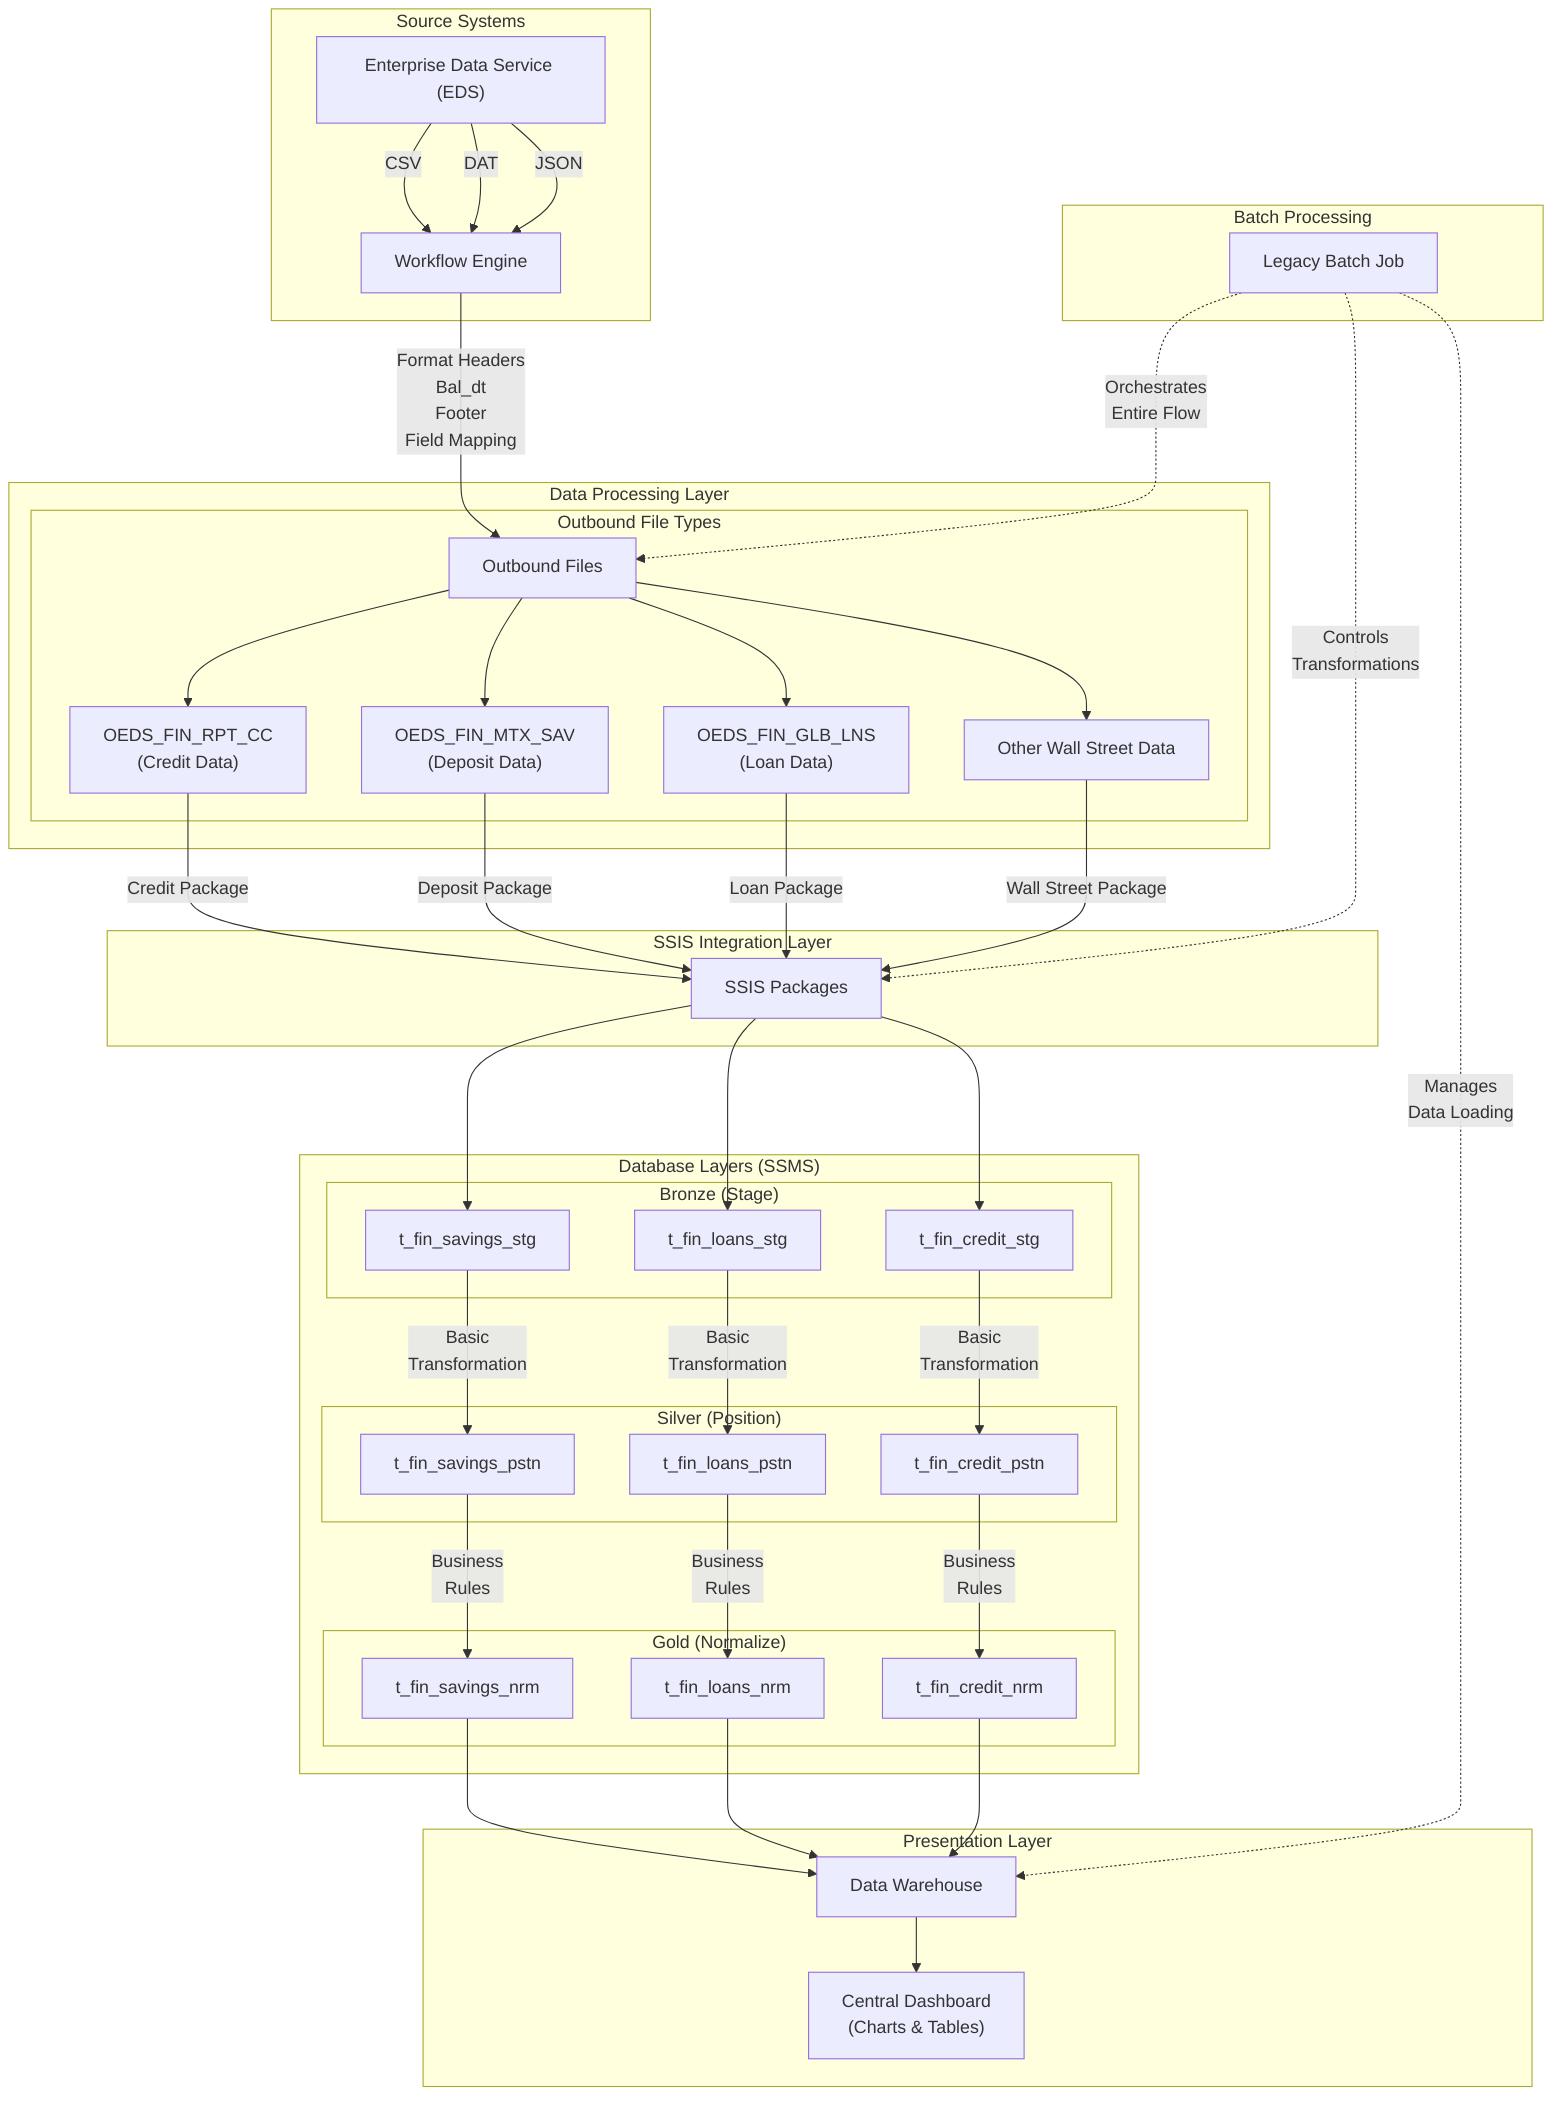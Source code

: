 flowchart TB
    subgraph "Source Systems"
        EDS["Enterprise Data Service (EDS)"]
        EDS --> |CSV| WF["Workflow Engine"]
        EDS --> |DAT| WF
        EDS --> |JSON| WF
    end

    subgraph "Data Processing Layer"
        WF --> |Format Headers\nBal_dt\nFooter\nField Mapping| OF["Outbound Files"]

        subgraph "Outbound File Types"
            OF --> CRED["OEDS_FIN_RPT_CC\n(Credit Data)"]
            OF --> DEP["OEDS_FIN_MTX_SAV\n(Deposit Data)"]
            OF --> LOAN["OEDS_FIN_GLB_LNS\n(Loan Data)"]
            OF --> WSD["Other Wall Street Data"]
        end
    end

    subgraph "SSIS Integration Layer"
        SSIS["SSIS Packages"]
        CRED --> |Credit Package| SSIS
        DEP --> |Deposit Package| SSIS
        LOAN --> |Loan Package| SSIS
        WSD --> |Wall Street Package| SSIS
    end

    subgraph "Database Layers (SSMS)"
        subgraph "Bronze (Stage)"
            SSIS --> STG_DEP["t_fin_savings_stg"]
            SSIS --> STG_LOAN["t_fin_loans_stg"]
            SSIS --> STG_CRED["t_fin_credit_stg"]
        end

        subgraph "Silver (Position)"
            STG_DEP --> |Basic\nTransformation| POS_DEP["t_fin_savings_pstn"]
            STG_LOAN --> |Basic\nTransformation| POS_LOAN["t_fin_loans_pstn"]
            STG_CRED --> |Basic\nTransformation| POS_CRED["t_fin_credit_pstn"]
        end

        subgraph "Gold (Normalize)"
            POS_DEP --> |Business\nRules| NRM_DEP["t_fin_savings_nrm"]
            POS_LOAN --> |Business\nRules| NRM_LOAN["t_fin_loans_nrm"]
            POS_CRED --> |Business\nRules| NRM_CRED["t_fin_credit_nrm"]
        end
    end

    subgraph "Presentation Layer"
        DWH["Data Warehouse"]
        NRM_DEP --> DWH
        NRM_LOAN --> DWH
        NRM_CRED --> DWH
        DWH --> DASH["Central Dashboard\n(Charts & Tables)"]
    end

    subgraph "Batch Processing"
        BATCH["Legacy Batch Job"]
        BATCH -.-> |"Orchestrates\nEntire Flow"| OF
        BATCH -.-> |"Controls\nTransformations"| SSIS
        BATCH -.-> |"Manages\nData Loading"| DWH
    end